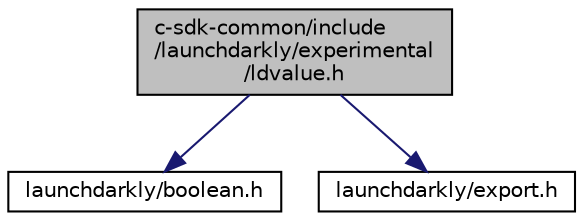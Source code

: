digraph "c-sdk-common/include/launchdarkly/experimental/ldvalue.h"
{
 // LATEX_PDF_SIZE
  edge [fontname="Helvetica",fontsize="10",labelfontname="Helvetica",labelfontsize="10"];
  node [fontname="Helvetica",fontsize="10",shape=record];
  Node1 [label="c-sdk-common/include\l/launchdarkly/experimental\l/ldvalue.h",height=0.2,width=0.4,color="black", fillcolor="grey75", style="filled", fontcolor="black",tooltip="LDValues represent immutable JSON values."];
  Node1 -> Node2 [color="midnightblue",fontsize="10",style="solid",fontname="Helvetica"];
  Node2 [label="launchdarkly/boolean.h",height=0.2,width=0.4,color="black", fillcolor="white", style="filled",URL="$boolean_8h.html",tooltip="A custom c89 boolean type."];
  Node1 -> Node3 [color="midnightblue",fontsize="10",style="solid",fontname="Helvetica"];
  Node3 [label="launchdarkly/export.h",height=0.2,width=0.4,color="black", fillcolor="white", style="filled",URL="$export_8h.html",tooltip="Public. Configuration of exported symbols."];
}
